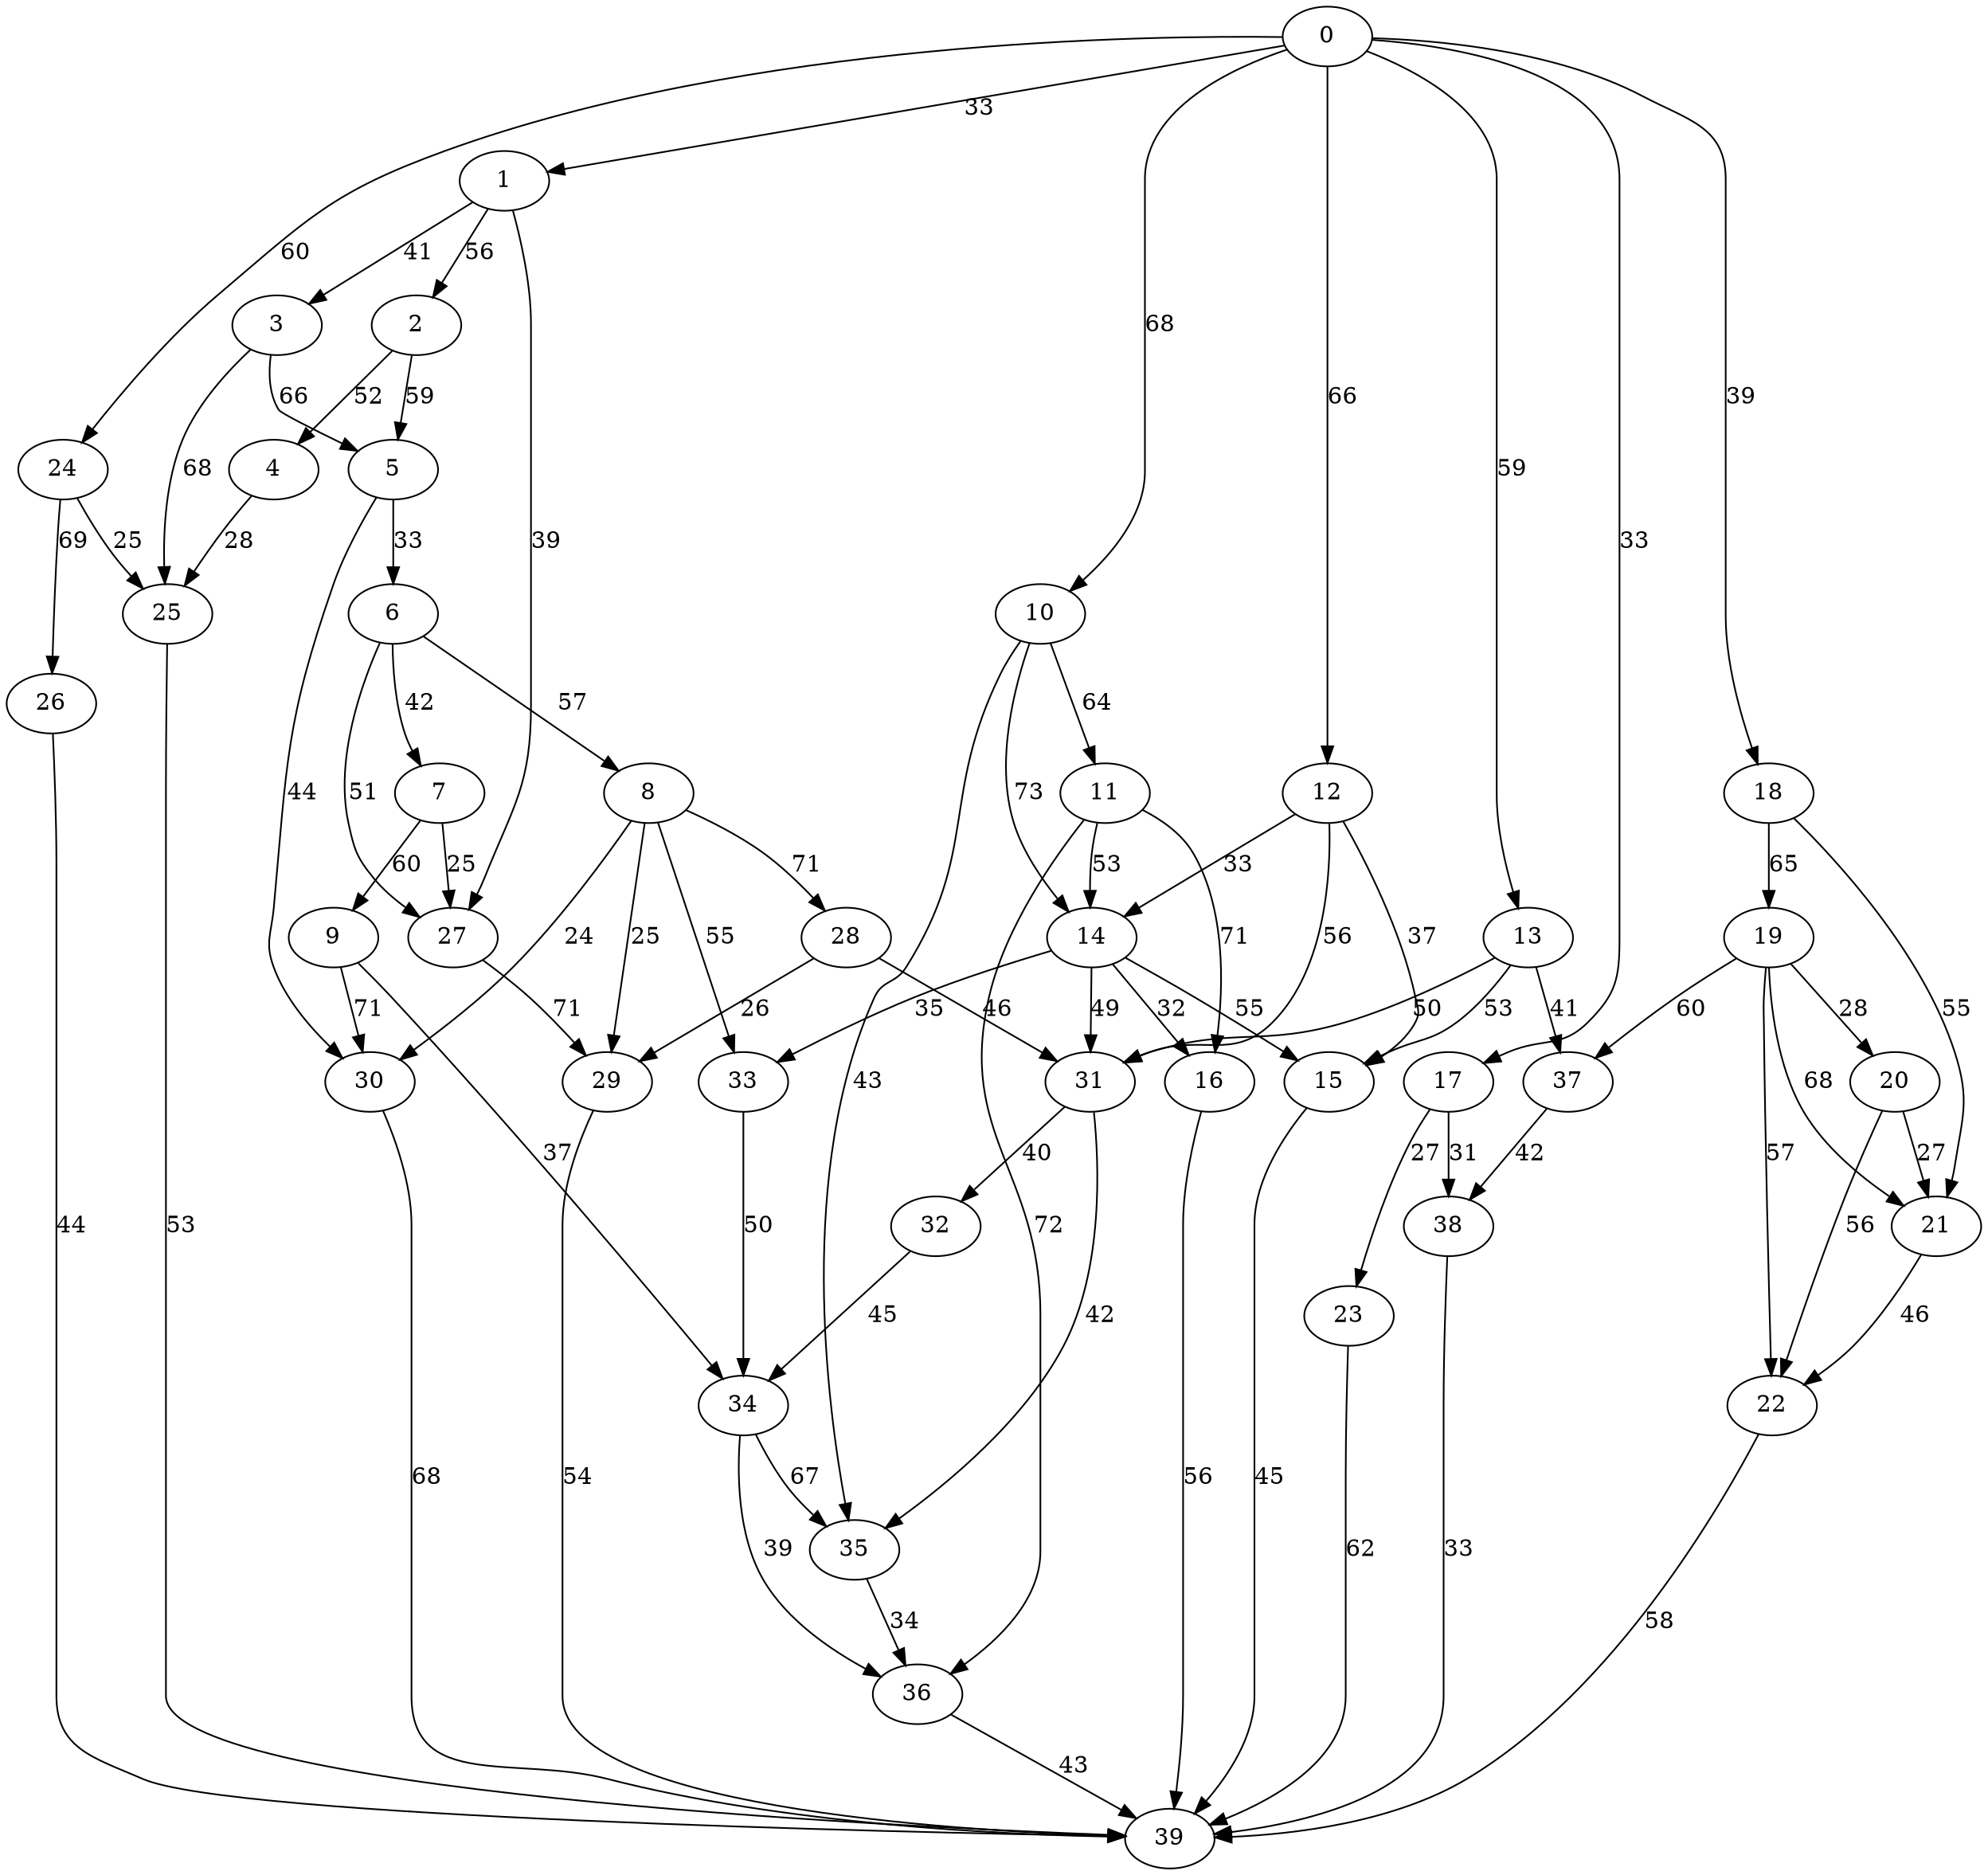 digraph t40p3r7_6 {
0 -> 1 [ label = 33 ];
0 -> 10 [ label = 68 ];
0 -> 12 [ label = 66 ];
0 -> 13 [ label = 59 ];
0 -> 17 [ label = 33 ];
0 -> 18 [ label = 39 ];
0 -> 24 [ label = 60 ];
1 -> 2 [ label = 56 ];
1 -> 3 [ label = 41 ];
1 -> 27 [ label = 39 ];
2 -> 4 [ label = 52 ];
2 -> 5 [ label = 59 ];
3 -> 5 [ label = 66 ];
3 -> 25 [ label = 68 ];
4 -> 25 [ label = 28 ];
5 -> 6 [ label = 33 ];
5 -> 30 [ label = 44 ];
6 -> 7 [ label = 42 ];
6 -> 8 [ label = 57 ];
6 -> 27 [ label = 51 ];
7 -> 9 [ label = 60 ];
7 -> 27 [ label = 25 ];
8 -> 28 [ label = 71 ];
8 -> 29 [ label = 25 ];
8 -> 30 [ label = 24 ];
8 -> 33 [ label = 55 ];
9 -> 30 [ label = 71 ];
9 -> 34 [ label = 37 ];
10 -> 11 [ label = 64 ];
10 -> 14 [ label = 73 ];
10 -> 35 [ label = 43 ];
11 -> 14 [ label = 53 ];
11 -> 16 [ label = 71 ];
11 -> 36 [ label = 72 ];
12 -> 14 [ label = 33 ];
12 -> 15 [ label = 37 ];
12 -> 31 [ label = 56 ];
13 -> 15 [ label = 53 ];
13 -> 31 [ label = 50 ];
13 -> 37 [ label = 41 ];
14 -> 15 [ label = 55 ];
14 -> 16 [ label = 32 ];
14 -> 31 [ label = 49 ];
14 -> 33 [ label = 35 ];
15 -> 39 [ label = 45 ];
16 -> 39 [ label = 56 ];
17 -> 23 [ label = 27 ];
17 -> 38 [ label = 31 ];
18 -> 19 [ label = 65 ];
18 -> 21 [ label = 55 ];
19 -> 20 [ label = 28 ];
19 -> 21 [ label = 68 ];
19 -> 22 [ label = 57 ];
19 -> 37 [ label = 60 ];
20 -> 21 [ label = 27 ];
20 -> 22 [ label = 56 ];
21 -> 22 [ label = 46 ];
22 -> 39 [ label = 58 ];
23 -> 39 [ label = 62 ];
24 -> 25 [ label = 25 ];
24 -> 26 [ label = 69 ];
25 -> 39 [ label = 53 ];
26 -> 39 [ label = 44 ];
27 -> 29 [ label = 71 ];
28 -> 29 [ label = 26 ];
28 -> 31 [ label = 46 ];
29 -> 39 [ label = 54 ];
30 -> 39 [ label = 68 ];
31 -> 32 [ label = 40 ];
31 -> 35 [ label = 42 ];
32 -> 34 [ label = 45 ];
33 -> 34 [ label = 50 ];
34 -> 35 [ label = 67 ];
34 -> 36 [ label = 39 ];
35 -> 36 [ label = 34 ];
36 -> 39 [ label = 43 ];
37 -> 38 [ label = 42 ];
38 -> 39 [ label = 33 ];
 }

